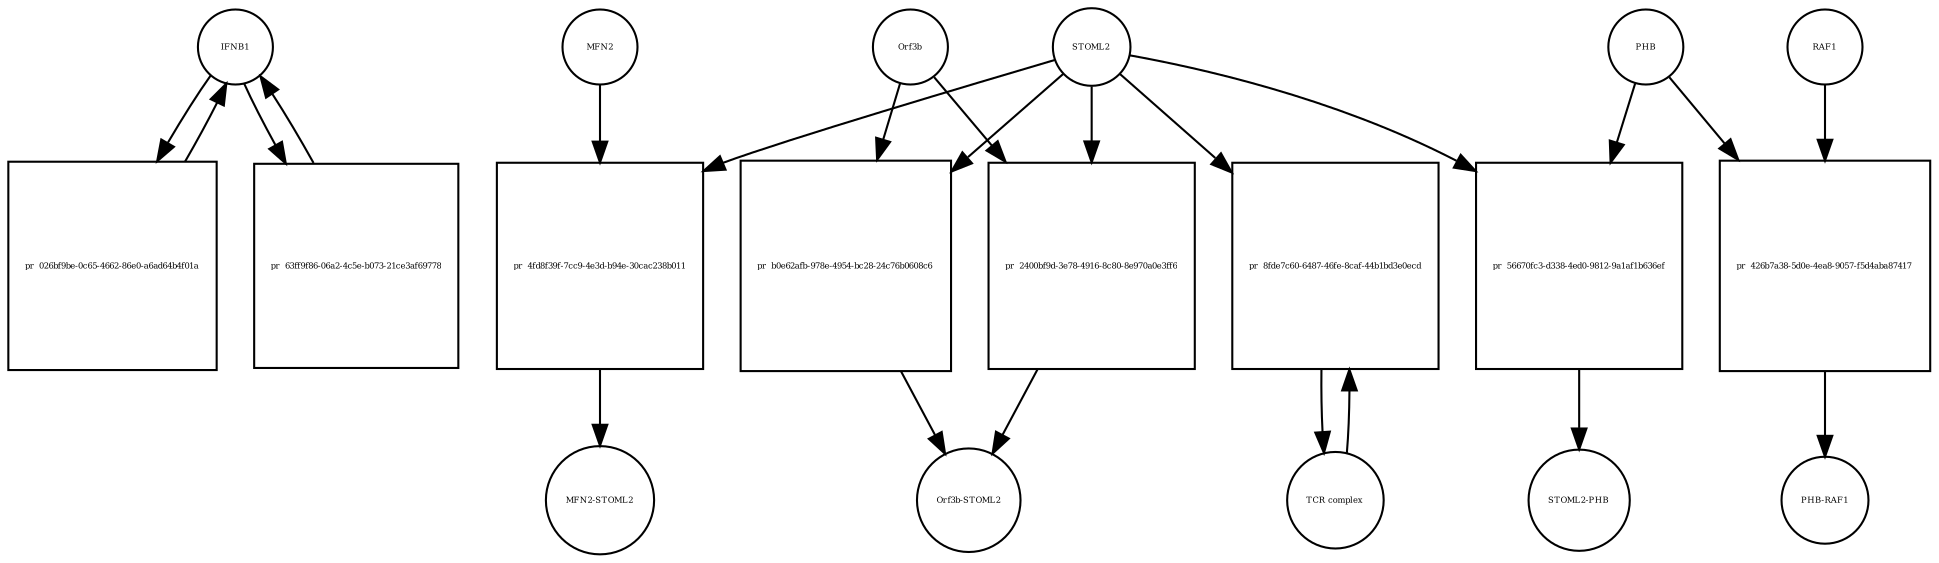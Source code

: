 strict digraph  {
IFNB1 [annotation=urn_miriam_uniprot_P01574, bipartite=0, cls=macromolecule, fontsize=4, label=IFNB1, shape=circle];
"pr_026bf9be-0c65-4662-86e0-a6ad64b4f01a" [annotation="", bipartite=1, cls=process, fontsize=4, label="pr_026bf9be-0c65-4662-86e0-a6ad64b4f01a", shape=square];
"pr_63ff9f86-06a2-4c5e-b073-21ce3af69778" [annotation="", bipartite=1, cls=process, fontsize=4, label="pr_63ff9f86-06a2-4c5e-b073-21ce3af69778", shape=square];
STOML2 [annotation=urn_miriam_pubmed_18641330, bipartite=0, cls="macromolecule multimer", fontsize=4, label=STOML2, shape=circle];
"pr_4fd8f39f-7cc9-4e3d-b94e-30cac238b011" [annotation="", bipartite=1, cls=process, fontsize=4, label="pr_4fd8f39f-7cc9-4e3d-b94e-30cac238b011", shape=square];
MFN2 [annotation=urn_miriam_uniprot_O95140, bipartite=0, cls=macromolecule, fontsize=4, label=MFN2, shape=circle];
"MFN2-STOML2" [annotation="", bipartite=0, cls=complex, fontsize=4, label="MFN2-STOML2", shape=circle];
Orf3b [annotation="", bipartite=0, cls=macromolecule, fontsize=4, label=Orf3b, shape=circle];
"pr_b0e62afb-978e-4954-bc28-24c76b0608c6" [annotation="", bipartite=1, cls=process, fontsize=4, label="pr_b0e62afb-978e-4954-bc28-24c76b0608c6", shape=square];
"Orf3b-STOML2" [annotation="", bipartite=0, cls=complex, fontsize=4, label="Orf3b-STOML2", shape=circle];
"pr_56670fc3-d338-4ed0-9812-9a1af1b636ef" [annotation="", bipartite=1, cls=process, fontsize=4, label="pr_56670fc3-d338-4ed0-9812-9a1af1b636ef", shape=square];
PHB [annotation=urn_miriam_uniprot_P35232, bipartite=0, cls=macromolecule, fontsize=4, label=PHB, shape=circle];
"STOML2-PHB" [annotation="", bipartite=0, cls=complex, fontsize=4, label="STOML2-PHB", shape=circle];
"pr_426b7a38-5d0e-4ea8-9057-f5d4aba87417" [annotation="", bipartite=1, cls=process, fontsize=4, label="pr_426b7a38-5d0e-4ea8-9057-f5d4aba87417", shape=square];
RAF1 [annotation=urn_miriam_uniprot_P04049, bipartite=0, cls=macromolecule, fontsize=4, label=RAF1, shape=circle];
"PHB-RAF1" [annotation="", bipartite=0, cls=complex, fontsize=4, label="PHB-RAF1", shape=circle];
"pr_2400bf9d-3e78-4916-8c80-8e970a0e3ff6" [annotation="", bipartite=1, cls=process, fontsize=4, label="pr_2400bf9d-3e78-4916-8c80-8e970a0e3ff6", shape=square];
"pr_8fde7c60-6487-46fe-8caf-44b1bd3e0ecd" [annotation="", bipartite=1, cls=process, fontsize=4, label="pr_8fde7c60-6487-46fe-8caf-44b1bd3e0ecd", shape=square];
"TCR complex" [annotation="urn_miriam_uniprot_P07766|urn_miriam_uniprot_P04234|urn_miriam_uniprot_P09693|urn_miriam_uniprot_P20963|urn_miriam_uniprot_P01848|urn_miriam_uniprot_Q9UJZ1|urn_miriam_uniprot_P0DSE2", bipartite=0, cls=complex, fontsize=4, label="TCR complex", shape=circle];
IFNB1 -> "pr_026bf9be-0c65-4662-86e0-a6ad64b4f01a"  [annotation="", interaction_type=consumption];
IFNB1 -> "pr_63ff9f86-06a2-4c5e-b073-21ce3af69778"  [annotation="", interaction_type=consumption];
"pr_026bf9be-0c65-4662-86e0-a6ad64b4f01a" -> IFNB1  [annotation="", interaction_type=production];
"pr_63ff9f86-06a2-4c5e-b073-21ce3af69778" -> IFNB1  [annotation="", interaction_type=production];
STOML2 -> "pr_4fd8f39f-7cc9-4e3d-b94e-30cac238b011"  [annotation="", interaction_type=consumption];
STOML2 -> "pr_b0e62afb-978e-4954-bc28-24c76b0608c6"  [annotation="", interaction_type=consumption];
STOML2 -> "pr_56670fc3-d338-4ed0-9812-9a1af1b636ef"  [annotation="", interaction_type=consumption];
STOML2 -> "pr_2400bf9d-3e78-4916-8c80-8e970a0e3ff6"  [annotation="", interaction_type=consumption];
STOML2 -> "pr_8fde7c60-6487-46fe-8caf-44b1bd3e0ecd"  [annotation="", interaction_type=consumption];
"pr_4fd8f39f-7cc9-4e3d-b94e-30cac238b011" -> "MFN2-STOML2"  [annotation="", interaction_type=production];
MFN2 -> "pr_4fd8f39f-7cc9-4e3d-b94e-30cac238b011"  [annotation="", interaction_type=consumption];
Orf3b -> "pr_b0e62afb-978e-4954-bc28-24c76b0608c6"  [annotation="", interaction_type=consumption];
Orf3b -> "pr_2400bf9d-3e78-4916-8c80-8e970a0e3ff6"  [annotation="", interaction_type=consumption];
"pr_b0e62afb-978e-4954-bc28-24c76b0608c6" -> "Orf3b-STOML2"  [annotation="", interaction_type=production];
"pr_56670fc3-d338-4ed0-9812-9a1af1b636ef" -> "STOML2-PHB"  [annotation="", interaction_type=production];
PHB -> "pr_56670fc3-d338-4ed0-9812-9a1af1b636ef"  [annotation="", interaction_type=consumption];
PHB -> "pr_426b7a38-5d0e-4ea8-9057-f5d4aba87417"  [annotation="", interaction_type=consumption];
"pr_426b7a38-5d0e-4ea8-9057-f5d4aba87417" -> "PHB-RAF1"  [annotation="", interaction_type=production];
RAF1 -> "pr_426b7a38-5d0e-4ea8-9057-f5d4aba87417"  [annotation="", interaction_type=consumption];
"pr_2400bf9d-3e78-4916-8c80-8e970a0e3ff6" -> "Orf3b-STOML2"  [annotation="", interaction_type=production];
"pr_8fde7c60-6487-46fe-8caf-44b1bd3e0ecd" -> "TCR complex"  [annotation="", interaction_type=production];
"TCR complex" -> "pr_8fde7c60-6487-46fe-8caf-44b1bd3e0ecd"  [annotation="", interaction_type=consumption];
}
